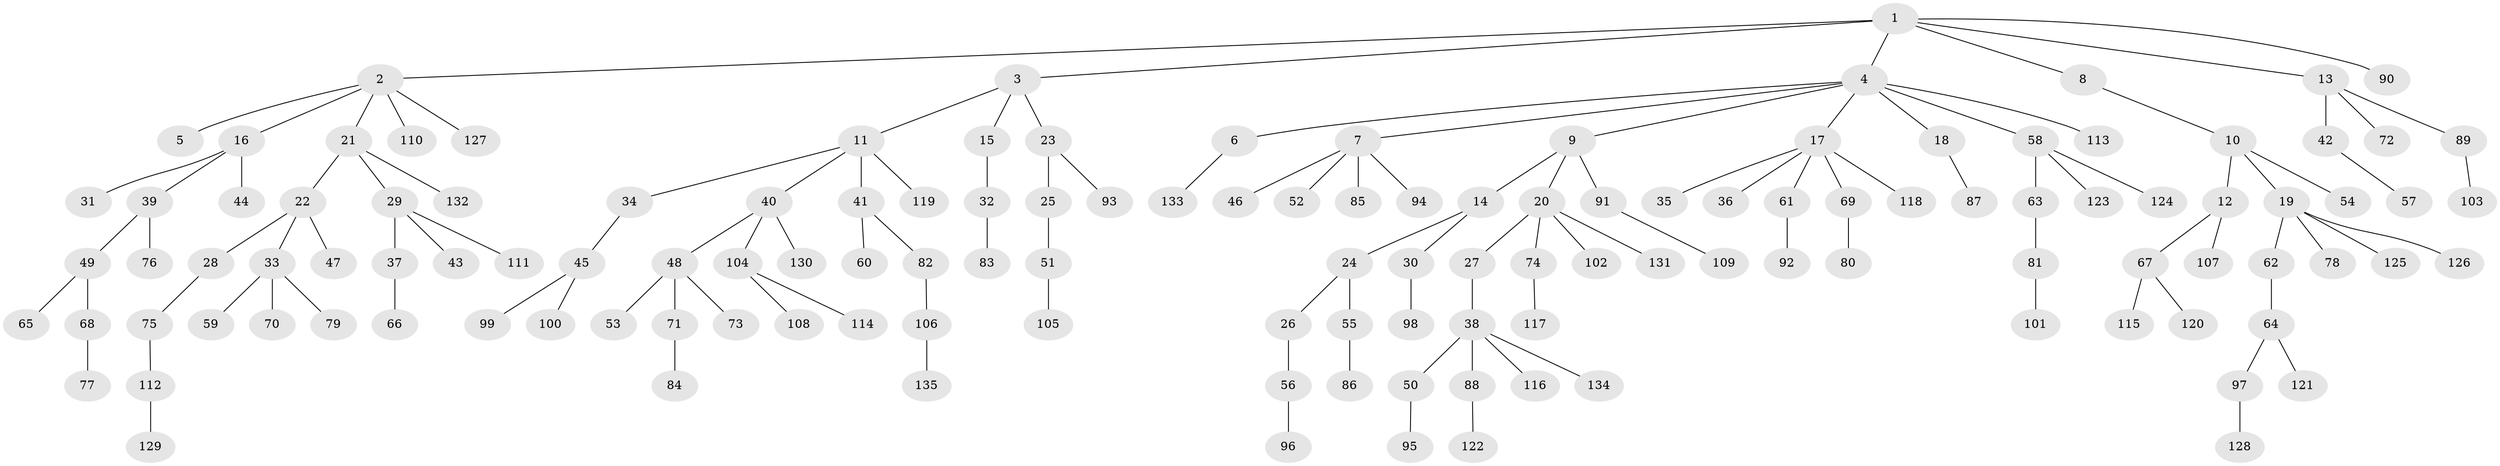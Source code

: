 // Generated by graph-tools (version 1.1) at 2025/26/03/09/25 03:26:30]
// undirected, 135 vertices, 134 edges
graph export_dot {
graph [start="1"]
  node [color=gray90,style=filled];
  1;
  2;
  3;
  4;
  5;
  6;
  7;
  8;
  9;
  10;
  11;
  12;
  13;
  14;
  15;
  16;
  17;
  18;
  19;
  20;
  21;
  22;
  23;
  24;
  25;
  26;
  27;
  28;
  29;
  30;
  31;
  32;
  33;
  34;
  35;
  36;
  37;
  38;
  39;
  40;
  41;
  42;
  43;
  44;
  45;
  46;
  47;
  48;
  49;
  50;
  51;
  52;
  53;
  54;
  55;
  56;
  57;
  58;
  59;
  60;
  61;
  62;
  63;
  64;
  65;
  66;
  67;
  68;
  69;
  70;
  71;
  72;
  73;
  74;
  75;
  76;
  77;
  78;
  79;
  80;
  81;
  82;
  83;
  84;
  85;
  86;
  87;
  88;
  89;
  90;
  91;
  92;
  93;
  94;
  95;
  96;
  97;
  98;
  99;
  100;
  101;
  102;
  103;
  104;
  105;
  106;
  107;
  108;
  109;
  110;
  111;
  112;
  113;
  114;
  115;
  116;
  117;
  118;
  119;
  120;
  121;
  122;
  123;
  124;
  125;
  126;
  127;
  128;
  129;
  130;
  131;
  132;
  133;
  134;
  135;
  1 -- 2;
  1 -- 3;
  1 -- 4;
  1 -- 8;
  1 -- 13;
  1 -- 90;
  2 -- 5;
  2 -- 16;
  2 -- 21;
  2 -- 110;
  2 -- 127;
  3 -- 11;
  3 -- 15;
  3 -- 23;
  4 -- 6;
  4 -- 7;
  4 -- 9;
  4 -- 17;
  4 -- 18;
  4 -- 58;
  4 -- 113;
  6 -- 133;
  7 -- 46;
  7 -- 52;
  7 -- 85;
  7 -- 94;
  8 -- 10;
  9 -- 14;
  9 -- 20;
  9 -- 91;
  10 -- 12;
  10 -- 19;
  10 -- 54;
  11 -- 34;
  11 -- 40;
  11 -- 41;
  11 -- 119;
  12 -- 67;
  12 -- 107;
  13 -- 42;
  13 -- 72;
  13 -- 89;
  14 -- 24;
  14 -- 30;
  15 -- 32;
  16 -- 31;
  16 -- 39;
  16 -- 44;
  17 -- 35;
  17 -- 36;
  17 -- 61;
  17 -- 69;
  17 -- 118;
  18 -- 87;
  19 -- 62;
  19 -- 78;
  19 -- 125;
  19 -- 126;
  20 -- 27;
  20 -- 74;
  20 -- 102;
  20 -- 131;
  21 -- 22;
  21 -- 29;
  21 -- 132;
  22 -- 28;
  22 -- 33;
  22 -- 47;
  23 -- 25;
  23 -- 93;
  24 -- 26;
  24 -- 55;
  25 -- 51;
  26 -- 56;
  27 -- 38;
  28 -- 75;
  29 -- 37;
  29 -- 43;
  29 -- 111;
  30 -- 98;
  32 -- 83;
  33 -- 59;
  33 -- 70;
  33 -- 79;
  34 -- 45;
  37 -- 66;
  38 -- 50;
  38 -- 88;
  38 -- 116;
  38 -- 134;
  39 -- 49;
  39 -- 76;
  40 -- 48;
  40 -- 104;
  40 -- 130;
  41 -- 60;
  41 -- 82;
  42 -- 57;
  45 -- 99;
  45 -- 100;
  48 -- 53;
  48 -- 71;
  48 -- 73;
  49 -- 65;
  49 -- 68;
  50 -- 95;
  51 -- 105;
  55 -- 86;
  56 -- 96;
  58 -- 63;
  58 -- 123;
  58 -- 124;
  61 -- 92;
  62 -- 64;
  63 -- 81;
  64 -- 97;
  64 -- 121;
  67 -- 115;
  67 -- 120;
  68 -- 77;
  69 -- 80;
  71 -- 84;
  74 -- 117;
  75 -- 112;
  81 -- 101;
  82 -- 106;
  88 -- 122;
  89 -- 103;
  91 -- 109;
  97 -- 128;
  104 -- 108;
  104 -- 114;
  106 -- 135;
  112 -- 129;
}
